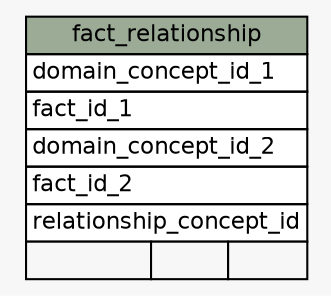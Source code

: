 // dot 2.38.0 on Linux 3.16.0-38-generic
// SchemaSpy rev 590
digraph "fact_relationship" {
  graph [
    rankdir="RL"
    bgcolor="#f7f7f7"
    nodesep="0.18"
    ranksep="0.46"
    fontname="Helvetica"
    fontsize="11"
  ];
  node [
    fontname="Helvetica"
    fontsize="11"
    shape="plaintext"
  ];
  edge [
    arrowsize="0.8"
  ];
  "fact_relationship" [
    label=<
    <TABLE BORDER="0" CELLBORDER="1" CELLSPACING="0" BGCOLOR="#ffffff">
      <TR><TD COLSPAN="3" BGCOLOR="#9bab96" ALIGN="CENTER">fact_relationship</TD></TR>
      <TR><TD PORT="domain_concept_id_1" COLSPAN="3" ALIGN="LEFT">domain_concept_id_1</TD></TR>
      <TR><TD PORT="fact_id_1" COLSPAN="3" ALIGN="LEFT">fact_id_1</TD></TR>
      <TR><TD PORT="domain_concept_id_2" COLSPAN="3" ALIGN="LEFT">domain_concept_id_2</TD></TR>
      <TR><TD PORT="fact_id_2" COLSPAN="3" ALIGN="LEFT">fact_id_2</TD></TR>
      <TR><TD PORT="relationship_concept_id" COLSPAN="3" ALIGN="LEFT">relationship_concept_id</TD></TR>
      <TR><TD ALIGN="LEFT" BGCOLOR="#f7f7f7">  </TD><TD ALIGN="RIGHT" BGCOLOR="#f7f7f7">  </TD><TD ALIGN="RIGHT" BGCOLOR="#f7f7f7">  </TD></TR>
    </TABLE>>
    URL="tables/fact_relationship.html"
    tooltip="fact_relationship"
  ];
}
